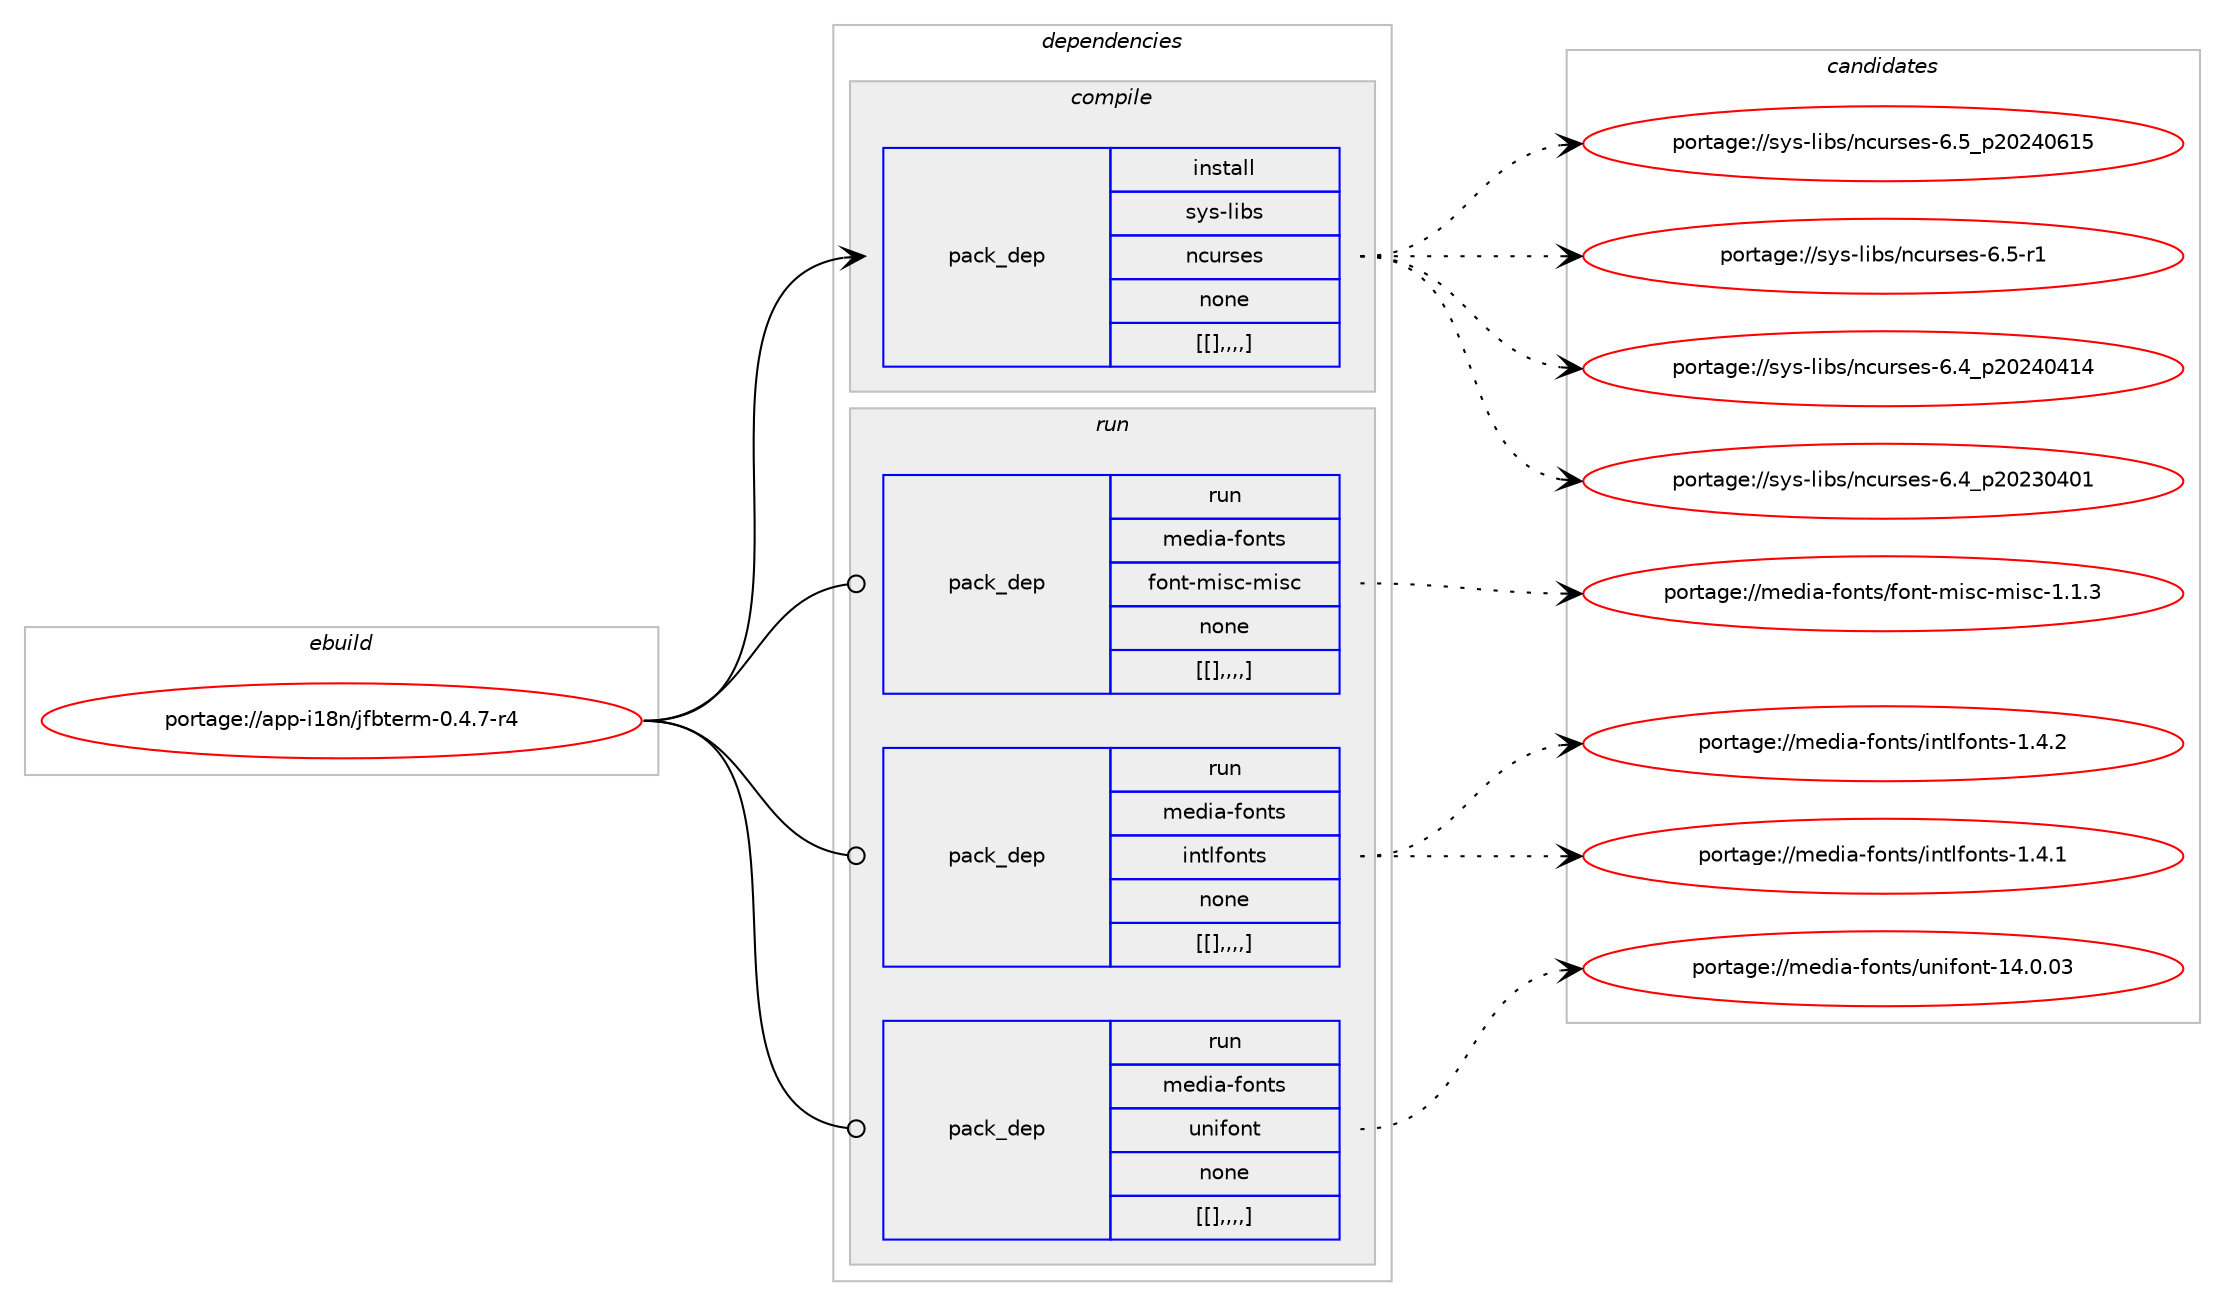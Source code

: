 digraph prolog {

# *************
# Graph options
# *************

newrank=true;
concentrate=true;
compound=true;
graph [rankdir=LR,fontname=Helvetica,fontsize=10,ranksep=1.5];#, ranksep=2.5, nodesep=0.2];
edge  [arrowhead=vee];
node  [fontname=Helvetica,fontsize=10];

# **********
# The ebuild
# **********

subgraph cluster_leftcol {
color=gray;
label=<<i>ebuild</i>>;
id [label="portage://app-i18n/jfbterm-0.4.7-r4", color=red, width=4, href="../app-i18n/jfbterm-0.4.7-r4.svg"];
}

# ****************
# The dependencies
# ****************

subgraph cluster_midcol {
color=gray;
label=<<i>dependencies</i>>;
subgraph cluster_compile {
fillcolor="#eeeeee";
style=filled;
label=<<i>compile</i>>;
subgraph pack26694 {
dependency38395 [label=<<TABLE BORDER="0" CELLBORDER="1" CELLSPACING="0" CELLPADDING="4" WIDTH="220"><TR><TD ROWSPAN="6" CELLPADDING="30">pack_dep</TD></TR><TR><TD WIDTH="110">install</TD></TR><TR><TD>sys-libs</TD></TR><TR><TD>ncurses</TD></TR><TR><TD>none</TD></TR><TR><TD>[[],,,,]</TD></TR></TABLE>>, shape=none, color=blue];
}
id:e -> dependency38395:w [weight=20,style="solid",arrowhead="vee"];
}
subgraph cluster_compileandrun {
fillcolor="#eeeeee";
style=filled;
label=<<i>compile and run</i>>;
}
subgraph cluster_run {
fillcolor="#eeeeee";
style=filled;
label=<<i>run</i>>;
subgraph pack26695 {
dependency38396 [label=<<TABLE BORDER="0" CELLBORDER="1" CELLSPACING="0" CELLPADDING="4" WIDTH="220"><TR><TD ROWSPAN="6" CELLPADDING="30">pack_dep</TD></TR><TR><TD WIDTH="110">run</TD></TR><TR><TD>media-fonts</TD></TR><TR><TD>font-misc-misc</TD></TR><TR><TD>none</TD></TR><TR><TD>[[],,,,]</TD></TR></TABLE>>, shape=none, color=blue];
}
id:e -> dependency38396:w [weight=20,style="solid",arrowhead="odot"];
subgraph pack26696 {
dependency38397 [label=<<TABLE BORDER="0" CELLBORDER="1" CELLSPACING="0" CELLPADDING="4" WIDTH="220"><TR><TD ROWSPAN="6" CELLPADDING="30">pack_dep</TD></TR><TR><TD WIDTH="110">run</TD></TR><TR><TD>media-fonts</TD></TR><TR><TD>intlfonts</TD></TR><TR><TD>none</TD></TR><TR><TD>[[],,,,]</TD></TR></TABLE>>, shape=none, color=blue];
}
id:e -> dependency38397:w [weight=20,style="solid",arrowhead="odot"];
subgraph pack26697 {
dependency38398 [label=<<TABLE BORDER="0" CELLBORDER="1" CELLSPACING="0" CELLPADDING="4" WIDTH="220"><TR><TD ROWSPAN="6" CELLPADDING="30">pack_dep</TD></TR><TR><TD WIDTH="110">run</TD></TR><TR><TD>media-fonts</TD></TR><TR><TD>unifont</TD></TR><TR><TD>none</TD></TR><TR><TD>[[],,,,]</TD></TR></TABLE>>, shape=none, color=blue];
}
id:e -> dependency38398:w [weight=20,style="solid",arrowhead="odot"];
}
}

# **************
# The candidates
# **************

subgraph cluster_choices {
rank=same;
color=gray;
label=<<i>candidates</i>>;

subgraph choice26694 {
color=black;
nodesep=1;
choice1151211154510810598115471109911711411510111545544653951125048505248544953 [label="portage://sys-libs/ncurses-6.5_p20240615", color=red, width=4,href="../sys-libs/ncurses-6.5_p20240615.svg"];
choice11512111545108105981154711099117114115101115455446534511449 [label="portage://sys-libs/ncurses-6.5-r1", color=red, width=4,href="../sys-libs/ncurses-6.5-r1.svg"];
choice1151211154510810598115471109911711411510111545544652951125048505248524952 [label="portage://sys-libs/ncurses-6.4_p20240414", color=red, width=4,href="../sys-libs/ncurses-6.4_p20240414.svg"];
choice1151211154510810598115471109911711411510111545544652951125048505148524849 [label="portage://sys-libs/ncurses-6.4_p20230401", color=red, width=4,href="../sys-libs/ncurses-6.4_p20230401.svg"];
dependency38395:e -> choice1151211154510810598115471109911711411510111545544653951125048505248544953:w [style=dotted,weight="100"];
dependency38395:e -> choice11512111545108105981154711099117114115101115455446534511449:w [style=dotted,weight="100"];
dependency38395:e -> choice1151211154510810598115471109911711411510111545544652951125048505248524952:w [style=dotted,weight="100"];
dependency38395:e -> choice1151211154510810598115471109911711411510111545544652951125048505148524849:w [style=dotted,weight="100"];
}
subgraph choice26695 {
color=black;
nodesep=1;
choice10910110010597451021111101161154710211111011645109105115994510910511599454946494651 [label="portage://media-fonts/font-misc-misc-1.1.3", color=red, width=4,href="../media-fonts/font-misc-misc-1.1.3.svg"];
dependency38396:e -> choice10910110010597451021111101161154710211111011645109105115994510910511599454946494651:w [style=dotted,weight="100"];
}
subgraph choice26696 {
color=black;
nodesep=1;
choice109101100105974510211111011611547105110116108102111110116115454946524650 [label="portage://media-fonts/intlfonts-1.4.2", color=red, width=4,href="../media-fonts/intlfonts-1.4.2.svg"];
choice109101100105974510211111011611547105110116108102111110116115454946524649 [label="portage://media-fonts/intlfonts-1.4.1", color=red, width=4,href="../media-fonts/intlfonts-1.4.1.svg"];
dependency38397:e -> choice109101100105974510211111011611547105110116108102111110116115454946524650:w [style=dotted,weight="100"];
dependency38397:e -> choice109101100105974510211111011611547105110116108102111110116115454946524649:w [style=dotted,weight="100"];
}
subgraph choice26697 {
color=black;
nodesep=1;
choice1091011001059745102111110116115471171101051021111101164549524648464851 [label="portage://media-fonts/unifont-14.0.03", color=red, width=4,href="../media-fonts/unifont-14.0.03.svg"];
dependency38398:e -> choice1091011001059745102111110116115471171101051021111101164549524648464851:w [style=dotted,weight="100"];
}
}

}
